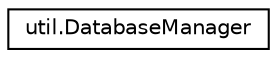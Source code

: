 digraph "Graphical Class Hierarchy"
{
  edge [fontname="Helvetica",fontsize="10",labelfontname="Helvetica",labelfontsize="10"];
  node [fontname="Helvetica",fontsize="10",shape=record];
  rankdir="LR";
  Node0 [label="util.DatabaseManager",height=0.2,width=0.4,color="black", fillcolor="white", style="filled",URL="$classutil_1_1_database_manager.html"];
}
